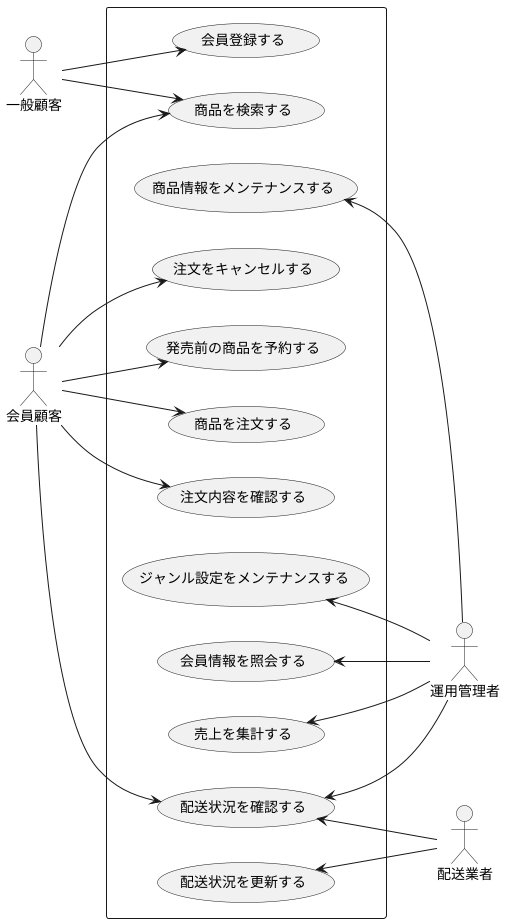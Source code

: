 @startuml usecase
left to right direction
actor 一般顧客
actor 会員顧客
actor 運用管理者
actor 配送業者

rectangle {
    一般顧客 --> (会員登録する)
    一般顧客 --> (商品を検索する)
    会員顧客 --> (商品を検索する)
    会員顧客 --> (発売前の商品を予約する)
    会員顧客 --> (商品を注文する)
    会員顧客 --> (注文内容を確認する)
    会員顧客 --> (配送状況を確認する)
    会員顧客 --> (注文をキャンセルする)
    (商品情報をメンテナンスする) <-- 運用管理者
    (ジャンル設定をメンテナンスする) <-- 運用管理者
    (配送状況を確認する) <-- 運用管理者
    (会員情報を照会する) <-- 運用管理者
    (売上を集計する) <-- 運用管理者
    (配送状況を確認する) <-- 配送業者
    (配送状況を更新する) <-- 配送業者
}
@enduml
